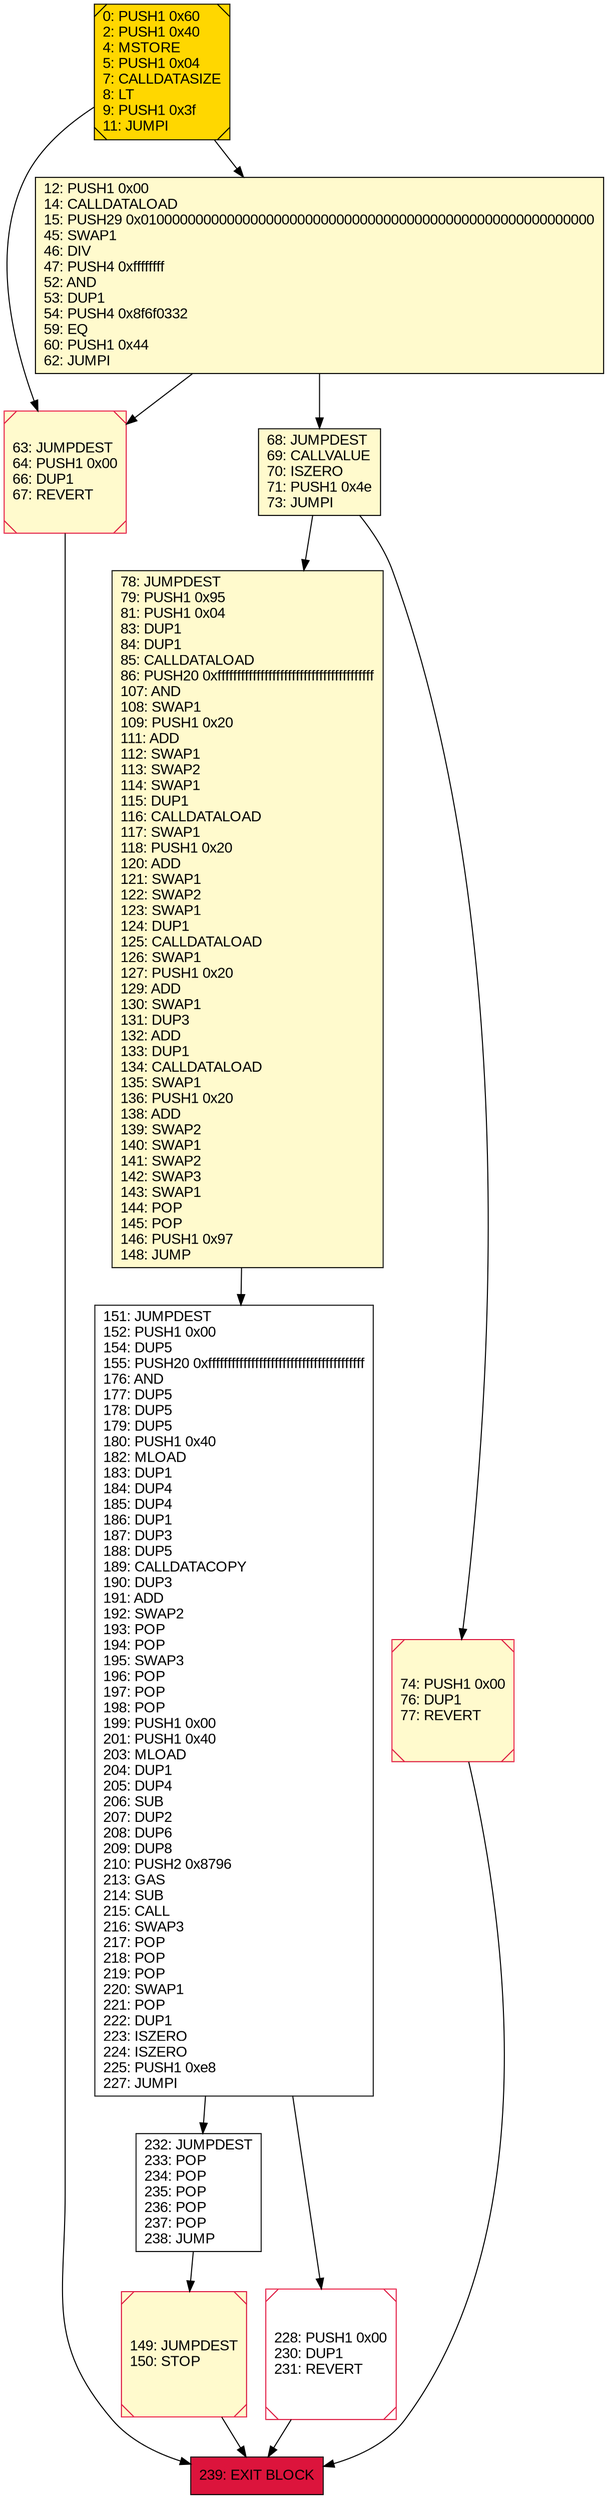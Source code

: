 digraph G {
bgcolor=transparent rankdir=UD;
node [shape=box style=filled color=black fillcolor=white fontname=arial fontcolor=black];
151 [label="151: JUMPDEST\l152: PUSH1 0x00\l154: DUP5\l155: PUSH20 0xffffffffffffffffffffffffffffffffffffffff\l176: AND\l177: DUP5\l178: DUP5\l179: DUP5\l180: PUSH1 0x40\l182: MLOAD\l183: DUP1\l184: DUP4\l185: DUP4\l186: DUP1\l187: DUP3\l188: DUP5\l189: CALLDATACOPY\l190: DUP3\l191: ADD\l192: SWAP2\l193: POP\l194: POP\l195: SWAP3\l196: POP\l197: POP\l198: POP\l199: PUSH1 0x00\l201: PUSH1 0x40\l203: MLOAD\l204: DUP1\l205: DUP4\l206: SUB\l207: DUP2\l208: DUP6\l209: DUP8\l210: PUSH2 0x8796\l213: GAS\l214: SUB\l215: CALL\l216: SWAP3\l217: POP\l218: POP\l219: POP\l220: SWAP1\l221: POP\l222: DUP1\l223: ISZERO\l224: ISZERO\l225: PUSH1 0xe8\l227: JUMPI\l" ];
149 [label="149: JUMPDEST\l150: STOP\l" fillcolor=lemonchiffon shape=Msquare color=crimson ];
232 [label="232: JUMPDEST\l233: POP\l234: POP\l235: POP\l236: POP\l237: POP\l238: JUMP\l" ];
78 [label="78: JUMPDEST\l79: PUSH1 0x95\l81: PUSH1 0x04\l83: DUP1\l84: DUP1\l85: CALLDATALOAD\l86: PUSH20 0xffffffffffffffffffffffffffffffffffffffff\l107: AND\l108: SWAP1\l109: PUSH1 0x20\l111: ADD\l112: SWAP1\l113: SWAP2\l114: SWAP1\l115: DUP1\l116: CALLDATALOAD\l117: SWAP1\l118: PUSH1 0x20\l120: ADD\l121: SWAP1\l122: SWAP2\l123: SWAP1\l124: DUP1\l125: CALLDATALOAD\l126: SWAP1\l127: PUSH1 0x20\l129: ADD\l130: SWAP1\l131: DUP3\l132: ADD\l133: DUP1\l134: CALLDATALOAD\l135: SWAP1\l136: PUSH1 0x20\l138: ADD\l139: SWAP2\l140: SWAP1\l141: SWAP2\l142: SWAP3\l143: SWAP1\l144: POP\l145: POP\l146: PUSH1 0x97\l148: JUMP\l" fillcolor=lemonchiffon ];
228 [label="228: PUSH1 0x00\l230: DUP1\l231: REVERT\l" shape=Msquare color=crimson ];
68 [label="68: JUMPDEST\l69: CALLVALUE\l70: ISZERO\l71: PUSH1 0x4e\l73: JUMPI\l" fillcolor=lemonchiffon ];
63 [label="63: JUMPDEST\l64: PUSH1 0x00\l66: DUP1\l67: REVERT\l" fillcolor=lemonchiffon shape=Msquare color=crimson ];
74 [label="74: PUSH1 0x00\l76: DUP1\l77: REVERT\l" fillcolor=lemonchiffon shape=Msquare color=crimson ];
0 [label="0: PUSH1 0x60\l2: PUSH1 0x40\l4: MSTORE\l5: PUSH1 0x04\l7: CALLDATASIZE\l8: LT\l9: PUSH1 0x3f\l11: JUMPI\l" fillcolor=lemonchiffon shape=Msquare fillcolor=gold ];
12 [label="12: PUSH1 0x00\l14: CALLDATALOAD\l15: PUSH29 0x0100000000000000000000000000000000000000000000000000000000\l45: SWAP1\l46: DIV\l47: PUSH4 0xffffffff\l52: AND\l53: DUP1\l54: PUSH4 0x8f6f0332\l59: EQ\l60: PUSH1 0x44\l62: JUMPI\l" fillcolor=lemonchiffon ];
239 [label="239: EXIT BLOCK\l" fillcolor=crimson ];
151 -> 232;
232 -> 149;
12 -> 63;
74 -> 239;
151 -> 228;
12 -> 68;
68 -> 78;
228 -> 239;
149 -> 239;
0 -> 12;
68 -> 74;
78 -> 151;
0 -> 63;
63 -> 239;
}